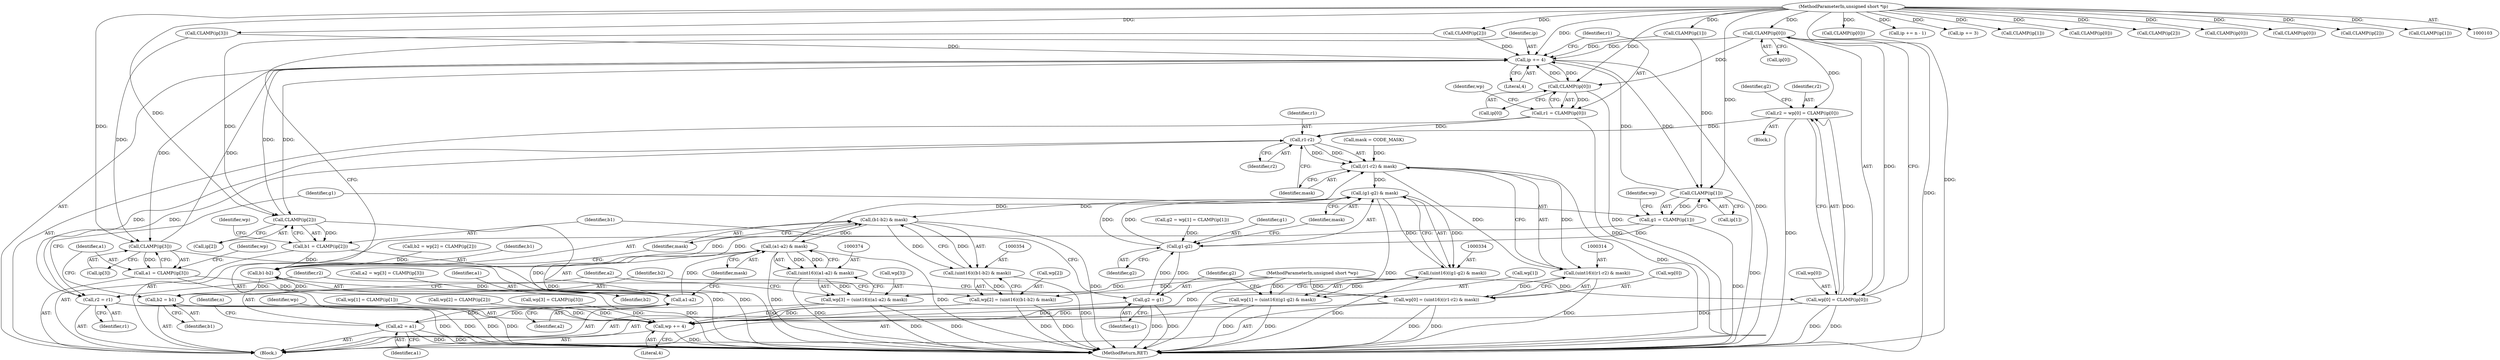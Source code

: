 digraph "0_libtiff_83a4b92815ea04969d494416eaae3d4c6b338e4a#diff-c8b4b355f9b5c06d585b23138e1c185f@pointer" {
"1000252" [label="(Call,CLAMP(ip[0]))"];
"1000104" [label="(MethodParameterIn,unsigned short *ip)"];
"1000246" [label="(Call,r2 = wp[0] = CLAMP(ip[0]))"];
"1000316" [label="(Call,r1-r2)"];
"1000315" [label="(Call,(r1-r2) & mask)"];
"1000313" [label="(Call,(uint16)((r1-r2) & mask))"];
"1000309" [label="(Call,wp[0] = (uint16)((r1-r2) & mask))"];
"1000297" [label="(Call,wp += 4)"];
"1000335" [label="(Call,(g1-g2) & mask)"];
"1000333" [label="(Call,(uint16)((g1-g2) & mask))"];
"1000329" [label="(Call,wp[1] = (uint16)((g1-g2) & mask))"];
"1000355" [label="(Call,(b1-b2) & mask)"];
"1000353" [label="(Call,(uint16)((b1-b2) & mask))"];
"1000349" [label="(Call,wp[2] = (uint16)((b1-b2) & mask))"];
"1000375" [label="(Call,(a1-a2) & mask)"];
"1000373" [label="(Call,(uint16)((a1-a2) & mask))"];
"1000369" [label="(Call,wp[3] = (uint16)((a1-a2) & mask))"];
"1000320" [label="(Call,r2 = r1)"];
"1000248" [label="(Call,wp[0] = CLAMP(ip[0]))"];
"1000300" [label="(Call,ip += 4)"];
"1000305" [label="(Call,CLAMP(ip[0]))"];
"1000303" [label="(Call,r1 = CLAMP(ip[0]))"];
"1000325" [label="(Call,CLAMP(ip[1]))"];
"1000323" [label="(Call,g1 = CLAMP(ip[1]))"];
"1000336" [label="(Call,g1-g2)"];
"1000340" [label="(Call,g2 = g1)"];
"1000345" [label="(Call,CLAMP(ip[2]))"];
"1000343" [label="(Call,b1 = CLAMP(ip[2]))"];
"1000356" [label="(Call,b1-b2)"];
"1000360" [label="(Call,b2 = b1)"];
"1000365" [label="(Call,CLAMP(ip[3]))"];
"1000363" [label="(Call,a1 = CLAMP(ip[3]))"];
"1000376" [label="(Call,a1-a2)"];
"1000380" [label="(Call,a2 = a1)"];
"1000182" [label="(Call,CLAMP(ip[0]))"];
"1000326" [label="(Call,ip[1])"];
"1000385" [label="(Call,ip += n - 1)"];
"1000349" [label="(Call,wp[2] = (uint16)((b1-b2) & mask))"];
"1000315" [label="(Call,(r1-r2) & mask)"];
"1000258" [label="(Call,wp[1] = CLAMP(ip[1]))"];
"1000311" [label="(Identifier,wp)"];
"1000362" [label="(Identifier,b1)"];
"1000257" [label="(Identifier,g2)"];
"1000373" [label="(Call,(uint16)((a1-a2) & mask))"];
"1000381" [label="(Identifier,a2)"];
"1000301" [label="(Identifier,ip)"];
"1000380" [label="(Call,a2 = a1)"];
"1000346" [label="(Call,ip[2])"];
"1000344" [label="(Identifier,b1)"];
"1000304" [label="(Identifier,r1)"];
"1000306" [label="(Call,ip[0])"];
"1000313" [label="(Call,(uint16)((r1-r2) & mask))"];
"1000356" [label="(Call,b1-b2)"];
"1000379" [label="(Identifier,mask)"];
"1000325" [label="(Call,CLAMP(ip[1]))"];
"1000321" [label="(Identifier,r2)"];
"1000319" [label="(Identifier,mask)"];
"1000247" [label="(Identifier,r2)"];
"1000335" [label="(Call,(g1-g2) & mask)"];
"1000177" [label="(Call,ip += 3)"];
"1000252" [label="(Call,CLAMP(ip[0]))"];
"1000297" [label="(Call,wp += 4)"];
"1000331" [label="(Identifier,wp)"];
"1000256" [label="(Call,g2 = wp[1] = CLAMP(ip[1]))"];
"1000371" [label="(Identifier,wp)"];
"1000291" [label="(Identifier,n)"];
"1000248" [label="(Call,wp[0] = CLAMP(ip[0]))"];
"1000323" [label="(Call,g1 = CLAMP(ip[1]))"];
"1000340" [label="(Call,g2 = g1)"];
"1000120" [label="(Call,mask = CODE_MASK)"];
"1000309" [label="(Call,wp[0] = (uint16)((r1-r2) & mask))"];
"1000245" [label="(Block,)"];
"1000375" [label="(Call,(a1-a2) & mask)"];
"1000341" [label="(Identifier,g2)"];
"1000149" [label="(Call,CLAMP(ip[1]))"];
"1000272" [label="(Call,CLAMP(ip[2]))"];
"1000365" [label="(Call,CLAMP(ip[3]))"];
"1000343" [label="(Call,b1 = CLAMP(ip[2]))"];
"1000361" [label="(Identifier,b2)"];
"1000378" [label="(Identifier,a2)"];
"1000310" [label="(Call,wp[0])"];
"1000351" [label="(Identifier,wp)"];
"1000318" [label="(Identifier,r2)"];
"1000436" [label="(Call,CLAMP(ip[0]))"];
"1000370" [label="(Call,wp[3])"];
"1000330" [label="(Call,wp[1])"];
"1000345" [label="(Call,CLAMP(ip[2]))"];
"1000360" [label="(Call,b2 = b1)"];
"1000222" [label="(Call,CLAMP(ip[2]))"];
"1000249" [label="(Call,wp[0])"];
"1000303" [label="(Call,r1 = CLAMP(ip[0]))"];
"1000104" [label="(MethodParameterIn,unsigned short *ip)"];
"1000305" [label="(Call,CLAMP(ip[0]))"];
"1000359" [label="(Identifier,mask)"];
"1000337" [label="(Identifier,g1)"];
"1000409" [label="(Call,CLAMP(ip[0]))"];
"1000320" [label="(Call,r2 = r1)"];
"1000299" [label="(Literal,4)"];
"1000376" [label="(Call,a1-a2)"];
"1000300" [label="(Call,ip += 4)"];
"1000107" [label="(MethodParameterIn,unsigned short *wp)"];
"1000282" [label="(Call,CLAMP(ip[3]))"];
"1000329" [label="(Call,wp[1] = (uint16)((g1-g2) & mask))"];
"1000253" [label="(Call,ip[0])"];
"1000338" [label="(Identifier,g2)"];
"1000268" [label="(Call,wp[2] = CLAMP(ip[2]))"];
"1000358" [label="(Identifier,b2)"];
"1000276" [label="(Call,a2 = wp[3] = CLAMP(ip[3]))"];
"1000317" [label="(Identifier,r1)"];
"1000336" [label="(Call,g1-g2)"];
"1000262" [label="(Call,CLAMP(ip[1]))"];
"1000342" [label="(Identifier,g1)"];
"1000324" [label="(Identifier,g1)"];
"1000369" [label="(Call,wp[3] = (uint16)((a1-a2) & mask))"];
"1000364" [label="(Identifier,a1)"];
"1000278" [label="(Call,wp[3] = CLAMP(ip[3]))"];
"1000139" [label="(Call,CLAMP(ip[0]))"];
"1000382" [label="(Identifier,a1)"];
"1000355" [label="(Call,(b1-b2) & mask)"];
"1000316" [label="(Call,r1-r2)"];
"1000246" [label="(Call,r2 = wp[0] = CLAMP(ip[0]))"];
"1000353" [label="(Call,(uint16)((b1-b2) & mask))"];
"1000298" [label="(Identifier,wp)"];
"1000266" [label="(Call,b2 = wp[2] = CLAMP(ip[2]))"];
"1000159" [label="(Call,CLAMP(ip[2]))"];
"1000293" [label="(Block,)"];
"1000377" [label="(Identifier,a1)"];
"1000322" [label="(Identifier,r1)"];
"1000202" [label="(Call,CLAMP(ip[1]))"];
"1000350" [label="(Call,wp[2])"];
"1000357" [label="(Identifier,b1)"];
"1000333" [label="(Call,(uint16)((g1-g2) & mask))"];
"1000339" [label="(Identifier,mask)"];
"1000442" [label="(MethodReturn,RET)"];
"1000363" [label="(Call,a1 = CLAMP(ip[3]))"];
"1000302" [label="(Literal,4)"];
"1000366" [label="(Call,ip[3])"];
"1000252" -> "1000248"  [label="AST: "];
"1000252" -> "1000253"  [label="CFG: "];
"1000253" -> "1000252"  [label="AST: "];
"1000248" -> "1000252"  [label="CFG: "];
"1000252" -> "1000442"  [label="DDG: "];
"1000252" -> "1000246"  [label="DDG: "];
"1000252" -> "1000248"  [label="DDG: "];
"1000104" -> "1000252"  [label="DDG: "];
"1000252" -> "1000300"  [label="DDG: "];
"1000252" -> "1000305"  [label="DDG: "];
"1000104" -> "1000103"  [label="AST: "];
"1000104" -> "1000442"  [label="DDG: "];
"1000104" -> "1000139"  [label="DDG: "];
"1000104" -> "1000149"  [label="DDG: "];
"1000104" -> "1000159"  [label="DDG: "];
"1000104" -> "1000177"  [label="DDG: "];
"1000104" -> "1000182"  [label="DDG: "];
"1000104" -> "1000202"  [label="DDG: "];
"1000104" -> "1000222"  [label="DDG: "];
"1000104" -> "1000262"  [label="DDG: "];
"1000104" -> "1000272"  [label="DDG: "];
"1000104" -> "1000282"  [label="DDG: "];
"1000104" -> "1000300"  [label="DDG: "];
"1000104" -> "1000305"  [label="DDG: "];
"1000104" -> "1000325"  [label="DDG: "];
"1000104" -> "1000345"  [label="DDG: "];
"1000104" -> "1000365"  [label="DDG: "];
"1000104" -> "1000385"  [label="DDG: "];
"1000104" -> "1000409"  [label="DDG: "];
"1000104" -> "1000436"  [label="DDG: "];
"1000246" -> "1000245"  [label="AST: "];
"1000246" -> "1000248"  [label="CFG: "];
"1000247" -> "1000246"  [label="AST: "];
"1000248" -> "1000246"  [label="AST: "];
"1000257" -> "1000246"  [label="CFG: "];
"1000246" -> "1000442"  [label="DDG: "];
"1000248" -> "1000246"  [label="DDG: "];
"1000246" -> "1000316"  [label="DDG: "];
"1000316" -> "1000315"  [label="AST: "];
"1000316" -> "1000318"  [label="CFG: "];
"1000317" -> "1000316"  [label="AST: "];
"1000318" -> "1000316"  [label="AST: "];
"1000319" -> "1000316"  [label="CFG: "];
"1000316" -> "1000315"  [label="DDG: "];
"1000316" -> "1000315"  [label="DDG: "];
"1000303" -> "1000316"  [label="DDG: "];
"1000320" -> "1000316"  [label="DDG: "];
"1000316" -> "1000320"  [label="DDG: "];
"1000315" -> "1000313"  [label="AST: "];
"1000315" -> "1000319"  [label="CFG: "];
"1000319" -> "1000315"  [label="AST: "];
"1000313" -> "1000315"  [label="CFG: "];
"1000315" -> "1000442"  [label="DDG: "];
"1000315" -> "1000313"  [label="DDG: "];
"1000315" -> "1000313"  [label="DDG: "];
"1000120" -> "1000315"  [label="DDG: "];
"1000375" -> "1000315"  [label="DDG: "];
"1000315" -> "1000335"  [label="DDG: "];
"1000313" -> "1000309"  [label="AST: "];
"1000314" -> "1000313"  [label="AST: "];
"1000309" -> "1000313"  [label="CFG: "];
"1000313" -> "1000442"  [label="DDG: "];
"1000313" -> "1000309"  [label="DDG: "];
"1000309" -> "1000293"  [label="AST: "];
"1000310" -> "1000309"  [label="AST: "];
"1000321" -> "1000309"  [label="CFG: "];
"1000309" -> "1000442"  [label="DDG: "];
"1000309" -> "1000442"  [label="DDG: "];
"1000309" -> "1000297"  [label="DDG: "];
"1000107" -> "1000309"  [label="DDG: "];
"1000297" -> "1000293"  [label="AST: "];
"1000297" -> "1000299"  [label="CFG: "];
"1000298" -> "1000297"  [label="AST: "];
"1000299" -> "1000297"  [label="AST: "];
"1000301" -> "1000297"  [label="CFG: "];
"1000297" -> "1000442"  [label="DDG: "];
"1000369" -> "1000297"  [label="DDG: "];
"1000268" -> "1000297"  [label="DDG: "];
"1000329" -> "1000297"  [label="DDG: "];
"1000349" -> "1000297"  [label="DDG: "];
"1000278" -> "1000297"  [label="DDG: "];
"1000248" -> "1000297"  [label="DDG: "];
"1000258" -> "1000297"  [label="DDG: "];
"1000107" -> "1000297"  [label="DDG: "];
"1000335" -> "1000333"  [label="AST: "];
"1000335" -> "1000339"  [label="CFG: "];
"1000336" -> "1000335"  [label="AST: "];
"1000339" -> "1000335"  [label="AST: "];
"1000333" -> "1000335"  [label="CFG: "];
"1000335" -> "1000442"  [label="DDG: "];
"1000335" -> "1000333"  [label="DDG: "];
"1000335" -> "1000333"  [label="DDG: "];
"1000336" -> "1000335"  [label="DDG: "];
"1000336" -> "1000335"  [label="DDG: "];
"1000335" -> "1000355"  [label="DDG: "];
"1000333" -> "1000329"  [label="AST: "];
"1000334" -> "1000333"  [label="AST: "];
"1000329" -> "1000333"  [label="CFG: "];
"1000333" -> "1000442"  [label="DDG: "];
"1000333" -> "1000329"  [label="DDG: "];
"1000329" -> "1000293"  [label="AST: "];
"1000330" -> "1000329"  [label="AST: "];
"1000341" -> "1000329"  [label="CFG: "];
"1000329" -> "1000442"  [label="DDG: "];
"1000329" -> "1000442"  [label="DDG: "];
"1000107" -> "1000329"  [label="DDG: "];
"1000355" -> "1000353"  [label="AST: "];
"1000355" -> "1000359"  [label="CFG: "];
"1000356" -> "1000355"  [label="AST: "];
"1000359" -> "1000355"  [label="AST: "];
"1000353" -> "1000355"  [label="CFG: "];
"1000355" -> "1000442"  [label="DDG: "];
"1000355" -> "1000353"  [label="DDG: "];
"1000355" -> "1000353"  [label="DDG: "];
"1000356" -> "1000355"  [label="DDG: "];
"1000356" -> "1000355"  [label="DDG: "];
"1000355" -> "1000375"  [label="DDG: "];
"1000353" -> "1000349"  [label="AST: "];
"1000354" -> "1000353"  [label="AST: "];
"1000349" -> "1000353"  [label="CFG: "];
"1000353" -> "1000442"  [label="DDG: "];
"1000353" -> "1000349"  [label="DDG: "];
"1000349" -> "1000293"  [label="AST: "];
"1000350" -> "1000349"  [label="AST: "];
"1000361" -> "1000349"  [label="CFG: "];
"1000349" -> "1000442"  [label="DDG: "];
"1000349" -> "1000442"  [label="DDG: "];
"1000107" -> "1000349"  [label="DDG: "];
"1000375" -> "1000373"  [label="AST: "];
"1000375" -> "1000379"  [label="CFG: "];
"1000376" -> "1000375"  [label="AST: "];
"1000379" -> "1000375"  [label="AST: "];
"1000373" -> "1000375"  [label="CFG: "];
"1000375" -> "1000442"  [label="DDG: "];
"1000375" -> "1000442"  [label="DDG: "];
"1000375" -> "1000373"  [label="DDG: "];
"1000375" -> "1000373"  [label="DDG: "];
"1000376" -> "1000375"  [label="DDG: "];
"1000376" -> "1000375"  [label="DDG: "];
"1000373" -> "1000369"  [label="AST: "];
"1000374" -> "1000373"  [label="AST: "];
"1000369" -> "1000373"  [label="CFG: "];
"1000373" -> "1000442"  [label="DDG: "];
"1000373" -> "1000369"  [label="DDG: "];
"1000369" -> "1000293"  [label="AST: "];
"1000370" -> "1000369"  [label="AST: "];
"1000381" -> "1000369"  [label="CFG: "];
"1000369" -> "1000442"  [label="DDG: "];
"1000369" -> "1000442"  [label="DDG: "];
"1000107" -> "1000369"  [label="DDG: "];
"1000320" -> "1000293"  [label="AST: "];
"1000320" -> "1000322"  [label="CFG: "];
"1000321" -> "1000320"  [label="AST: "];
"1000322" -> "1000320"  [label="AST: "];
"1000324" -> "1000320"  [label="CFG: "];
"1000320" -> "1000442"  [label="DDG: "];
"1000320" -> "1000442"  [label="DDG: "];
"1000249" -> "1000248"  [label="AST: "];
"1000248" -> "1000442"  [label="DDG: "];
"1000248" -> "1000442"  [label="DDG: "];
"1000107" -> "1000248"  [label="DDG: "];
"1000300" -> "1000293"  [label="AST: "];
"1000300" -> "1000302"  [label="CFG: "];
"1000301" -> "1000300"  [label="AST: "];
"1000302" -> "1000300"  [label="AST: "];
"1000304" -> "1000300"  [label="CFG: "];
"1000300" -> "1000442"  [label="DDG: "];
"1000325" -> "1000300"  [label="DDG: "];
"1000262" -> "1000300"  [label="DDG: "];
"1000305" -> "1000300"  [label="DDG: "];
"1000365" -> "1000300"  [label="DDG: "];
"1000272" -> "1000300"  [label="DDG: "];
"1000345" -> "1000300"  [label="DDG: "];
"1000282" -> "1000300"  [label="DDG: "];
"1000300" -> "1000305"  [label="DDG: "];
"1000300" -> "1000325"  [label="DDG: "];
"1000300" -> "1000345"  [label="DDG: "];
"1000300" -> "1000365"  [label="DDG: "];
"1000305" -> "1000303"  [label="AST: "];
"1000305" -> "1000306"  [label="CFG: "];
"1000306" -> "1000305"  [label="AST: "];
"1000303" -> "1000305"  [label="CFG: "];
"1000305" -> "1000442"  [label="DDG: "];
"1000305" -> "1000303"  [label="DDG: "];
"1000303" -> "1000293"  [label="AST: "];
"1000304" -> "1000303"  [label="AST: "];
"1000311" -> "1000303"  [label="CFG: "];
"1000303" -> "1000442"  [label="DDG: "];
"1000325" -> "1000323"  [label="AST: "];
"1000325" -> "1000326"  [label="CFG: "];
"1000326" -> "1000325"  [label="AST: "];
"1000323" -> "1000325"  [label="CFG: "];
"1000325" -> "1000442"  [label="DDG: "];
"1000325" -> "1000323"  [label="DDG: "];
"1000262" -> "1000325"  [label="DDG: "];
"1000323" -> "1000293"  [label="AST: "];
"1000324" -> "1000323"  [label="AST: "];
"1000331" -> "1000323"  [label="CFG: "];
"1000323" -> "1000442"  [label="DDG: "];
"1000323" -> "1000336"  [label="DDG: "];
"1000336" -> "1000338"  [label="CFG: "];
"1000337" -> "1000336"  [label="AST: "];
"1000338" -> "1000336"  [label="AST: "];
"1000339" -> "1000336"  [label="CFG: "];
"1000256" -> "1000336"  [label="DDG: "];
"1000340" -> "1000336"  [label="DDG: "];
"1000336" -> "1000340"  [label="DDG: "];
"1000340" -> "1000293"  [label="AST: "];
"1000340" -> "1000342"  [label="CFG: "];
"1000341" -> "1000340"  [label="AST: "];
"1000342" -> "1000340"  [label="AST: "];
"1000344" -> "1000340"  [label="CFG: "];
"1000340" -> "1000442"  [label="DDG: "];
"1000340" -> "1000442"  [label="DDG: "];
"1000345" -> "1000343"  [label="AST: "];
"1000345" -> "1000346"  [label="CFG: "];
"1000346" -> "1000345"  [label="AST: "];
"1000343" -> "1000345"  [label="CFG: "];
"1000345" -> "1000442"  [label="DDG: "];
"1000345" -> "1000343"  [label="DDG: "];
"1000272" -> "1000345"  [label="DDG: "];
"1000343" -> "1000293"  [label="AST: "];
"1000344" -> "1000343"  [label="AST: "];
"1000351" -> "1000343"  [label="CFG: "];
"1000343" -> "1000442"  [label="DDG: "];
"1000343" -> "1000356"  [label="DDG: "];
"1000356" -> "1000358"  [label="CFG: "];
"1000357" -> "1000356"  [label="AST: "];
"1000358" -> "1000356"  [label="AST: "];
"1000359" -> "1000356"  [label="CFG: "];
"1000360" -> "1000356"  [label="DDG: "];
"1000266" -> "1000356"  [label="DDG: "];
"1000356" -> "1000360"  [label="DDG: "];
"1000360" -> "1000293"  [label="AST: "];
"1000360" -> "1000362"  [label="CFG: "];
"1000361" -> "1000360"  [label="AST: "];
"1000362" -> "1000360"  [label="AST: "];
"1000364" -> "1000360"  [label="CFG: "];
"1000360" -> "1000442"  [label="DDG: "];
"1000360" -> "1000442"  [label="DDG: "];
"1000365" -> "1000363"  [label="AST: "];
"1000365" -> "1000366"  [label="CFG: "];
"1000366" -> "1000365"  [label="AST: "];
"1000363" -> "1000365"  [label="CFG: "];
"1000365" -> "1000442"  [label="DDG: "];
"1000365" -> "1000363"  [label="DDG: "];
"1000282" -> "1000365"  [label="DDG: "];
"1000363" -> "1000293"  [label="AST: "];
"1000364" -> "1000363"  [label="AST: "];
"1000371" -> "1000363"  [label="CFG: "];
"1000363" -> "1000442"  [label="DDG: "];
"1000363" -> "1000376"  [label="DDG: "];
"1000376" -> "1000378"  [label="CFG: "];
"1000377" -> "1000376"  [label="AST: "];
"1000378" -> "1000376"  [label="AST: "];
"1000379" -> "1000376"  [label="CFG: "];
"1000276" -> "1000376"  [label="DDG: "];
"1000380" -> "1000376"  [label="DDG: "];
"1000376" -> "1000380"  [label="DDG: "];
"1000380" -> "1000293"  [label="AST: "];
"1000380" -> "1000382"  [label="CFG: "];
"1000381" -> "1000380"  [label="AST: "];
"1000382" -> "1000380"  [label="AST: "];
"1000291" -> "1000380"  [label="CFG: "];
"1000380" -> "1000442"  [label="DDG: "];
"1000380" -> "1000442"  [label="DDG: "];
}
